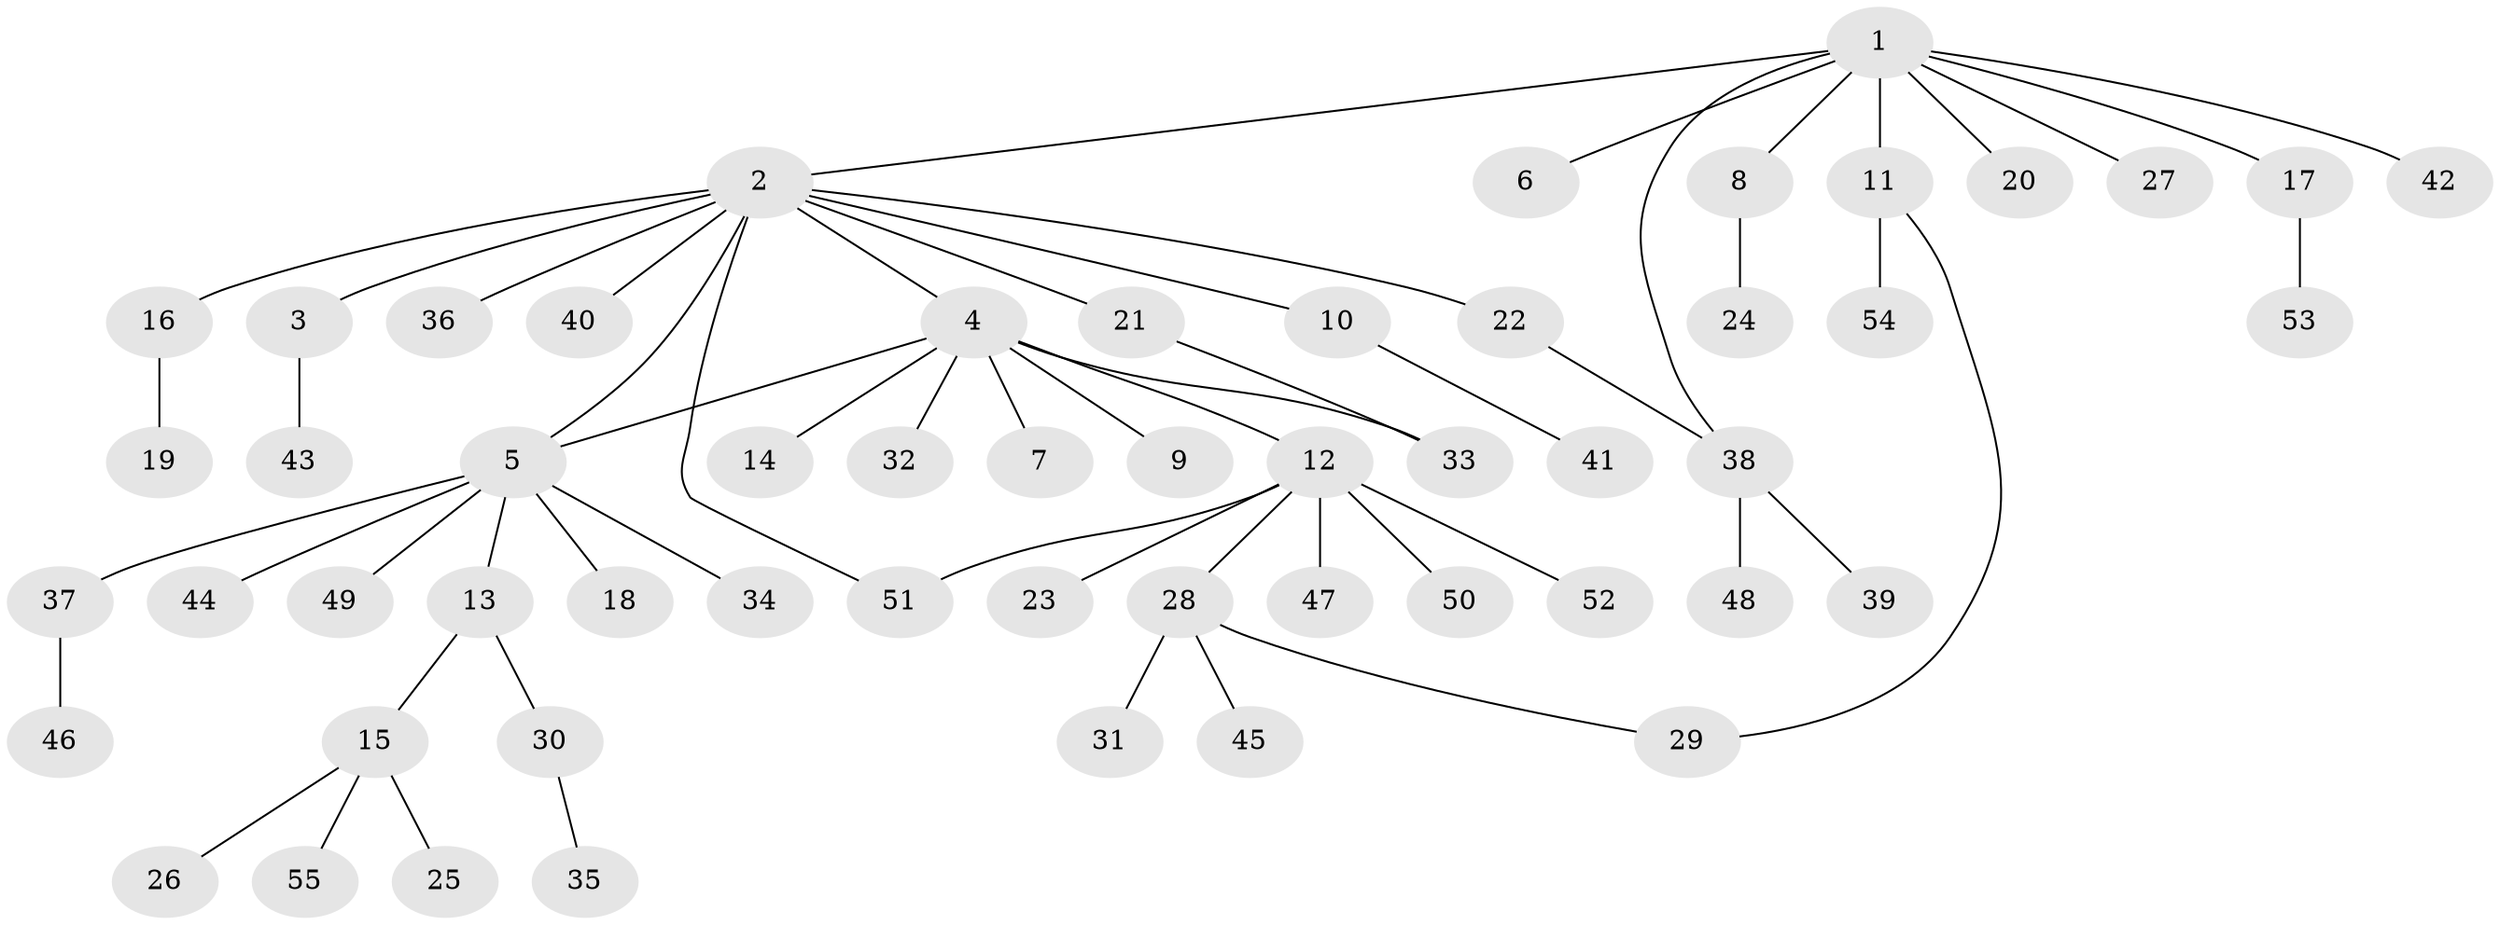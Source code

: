 // coarse degree distribution, {8: 0.02631578947368421, 11: 0.02631578947368421, 1: 0.6842105263157895, 7: 0.05263157894736842, 3: 0.13157894736842105, 6: 0.02631578947368421, 2: 0.05263157894736842}
// Generated by graph-tools (version 1.1) at 2025/41/03/06/25 10:41:49]
// undirected, 55 vertices, 59 edges
graph export_dot {
graph [start="1"]
  node [color=gray90,style=filled];
  1;
  2;
  3;
  4;
  5;
  6;
  7;
  8;
  9;
  10;
  11;
  12;
  13;
  14;
  15;
  16;
  17;
  18;
  19;
  20;
  21;
  22;
  23;
  24;
  25;
  26;
  27;
  28;
  29;
  30;
  31;
  32;
  33;
  34;
  35;
  36;
  37;
  38;
  39;
  40;
  41;
  42;
  43;
  44;
  45;
  46;
  47;
  48;
  49;
  50;
  51;
  52;
  53;
  54;
  55;
  1 -- 2;
  1 -- 6;
  1 -- 8;
  1 -- 11;
  1 -- 17;
  1 -- 20;
  1 -- 27;
  1 -- 38;
  1 -- 42;
  2 -- 3;
  2 -- 4;
  2 -- 5;
  2 -- 10;
  2 -- 16;
  2 -- 21;
  2 -- 22;
  2 -- 36;
  2 -- 40;
  2 -- 51;
  3 -- 43;
  4 -- 5;
  4 -- 7;
  4 -- 9;
  4 -- 12;
  4 -- 14;
  4 -- 32;
  4 -- 33;
  5 -- 13;
  5 -- 18;
  5 -- 34;
  5 -- 37;
  5 -- 44;
  5 -- 49;
  8 -- 24;
  10 -- 41;
  11 -- 29;
  11 -- 54;
  12 -- 23;
  12 -- 28;
  12 -- 47;
  12 -- 50;
  12 -- 51;
  12 -- 52;
  13 -- 15;
  13 -- 30;
  15 -- 25;
  15 -- 26;
  15 -- 55;
  16 -- 19;
  17 -- 53;
  21 -- 33;
  22 -- 38;
  28 -- 29;
  28 -- 31;
  28 -- 45;
  30 -- 35;
  37 -- 46;
  38 -- 39;
  38 -- 48;
}
